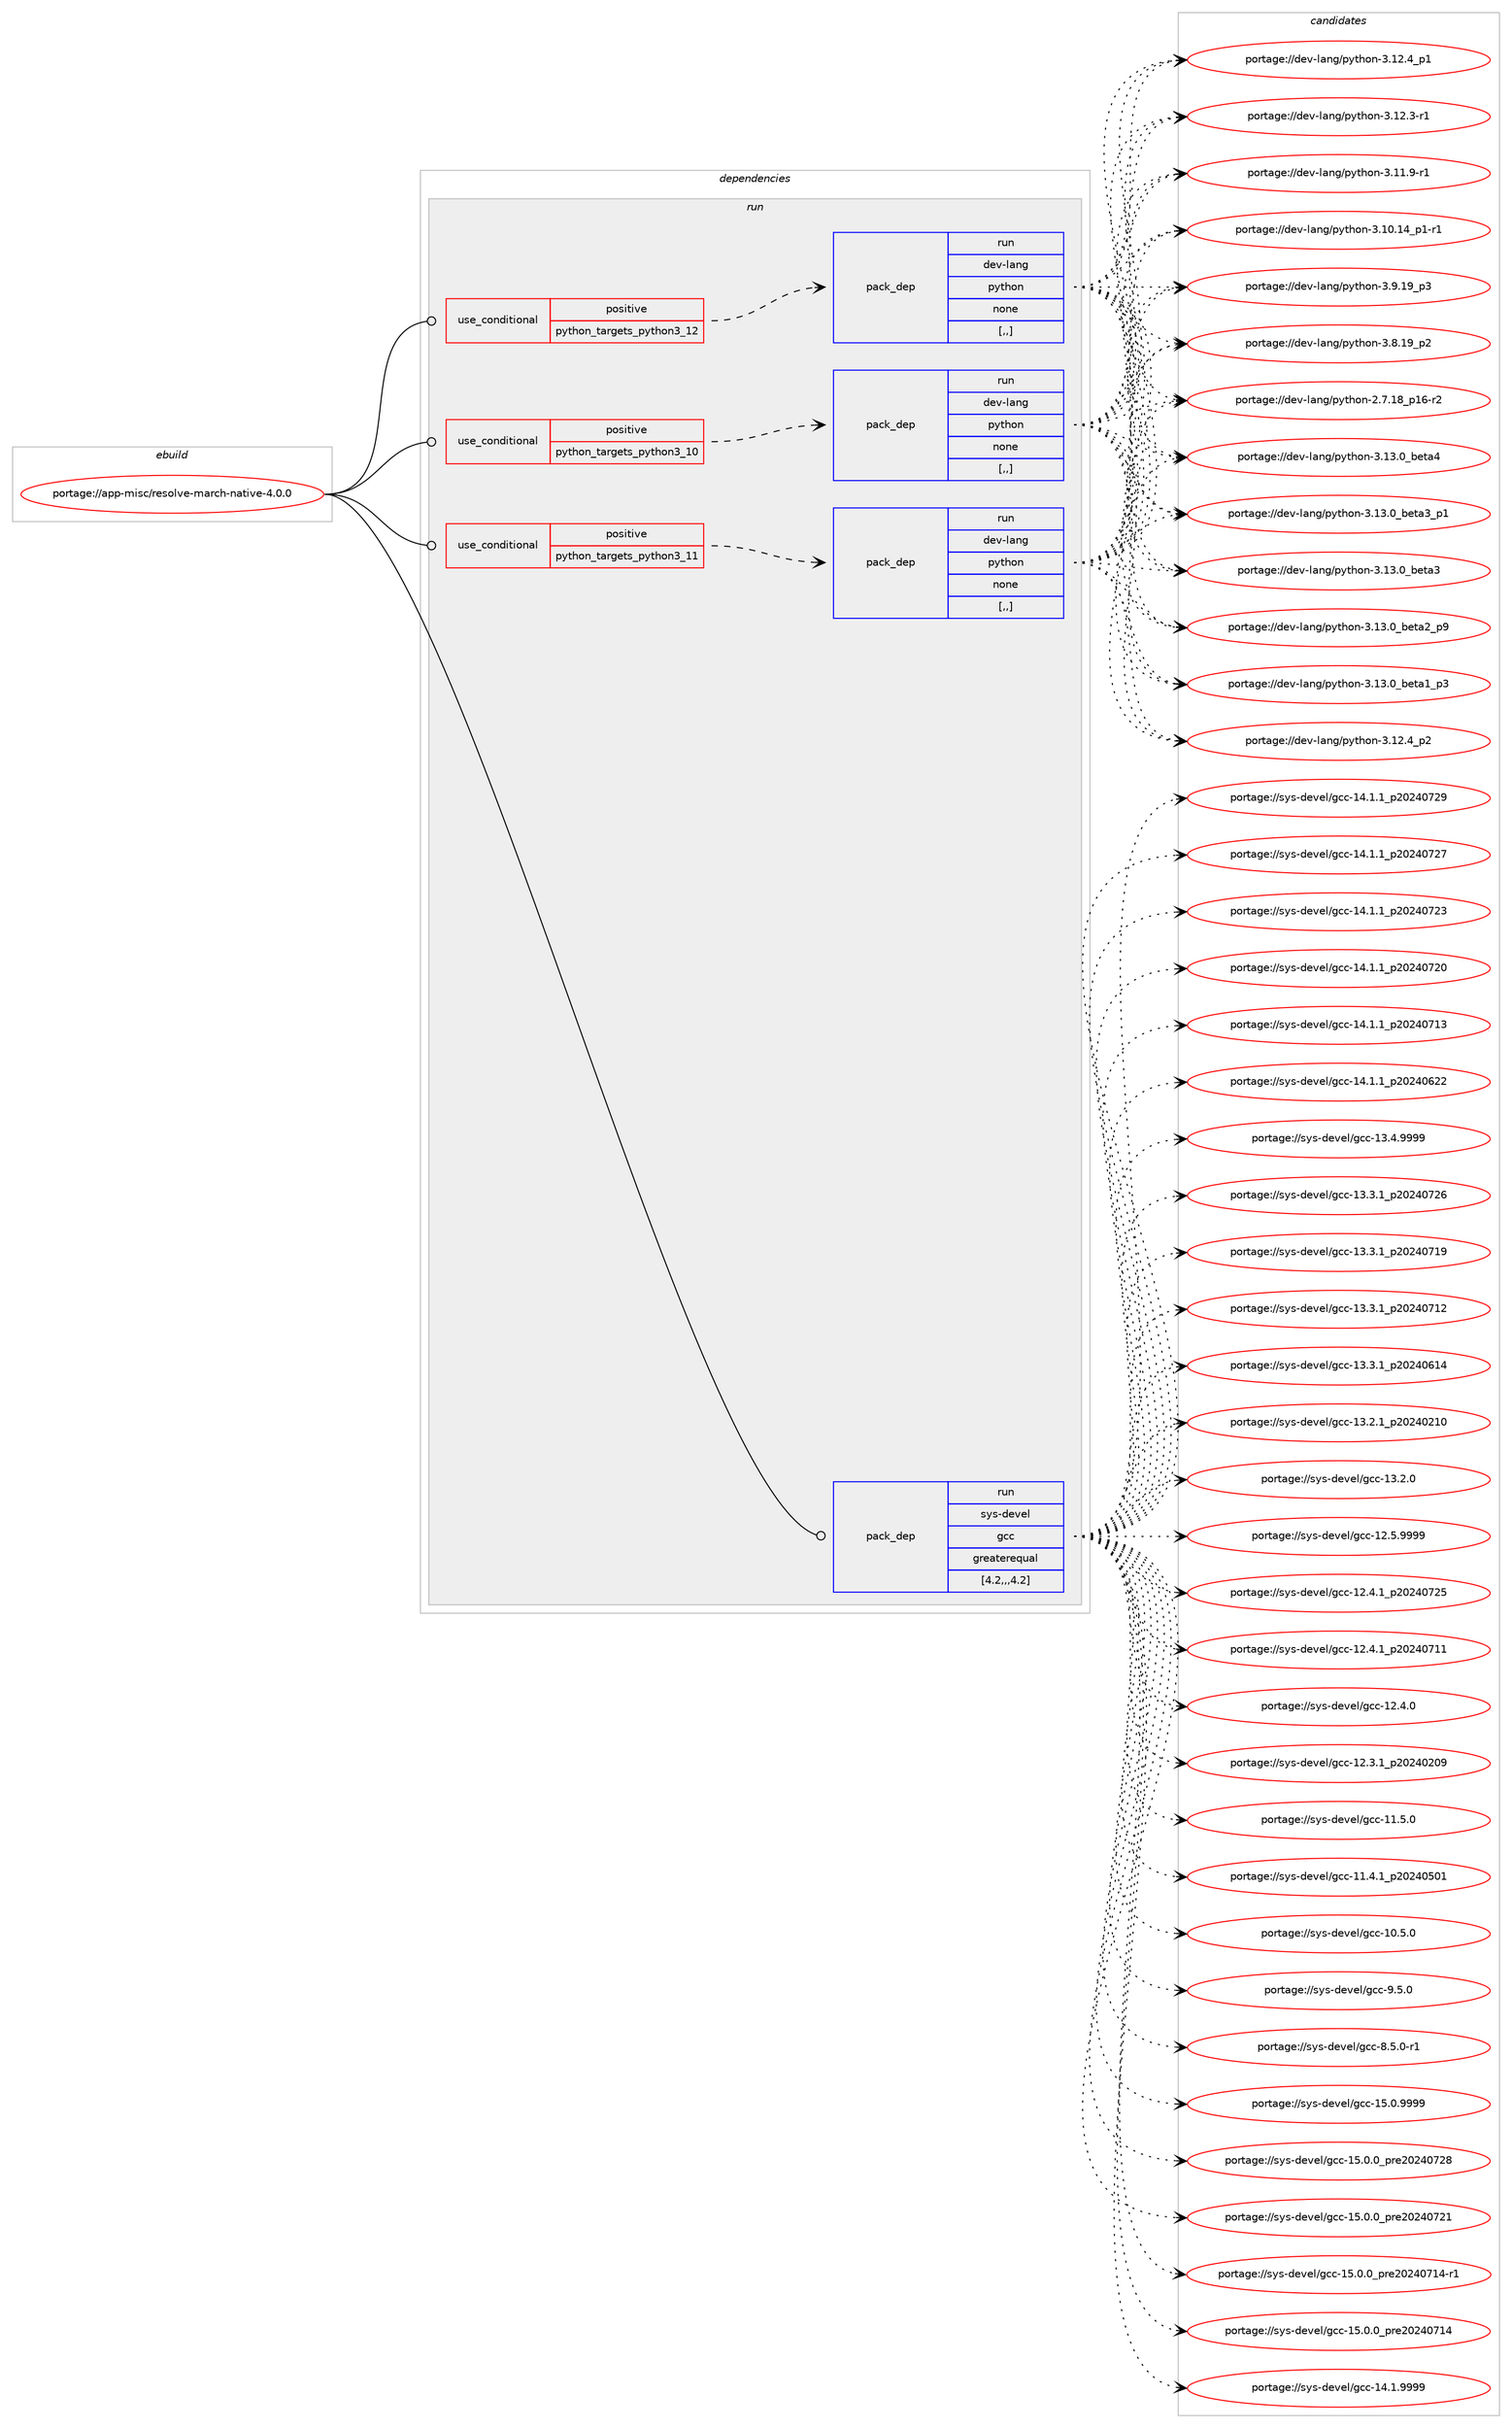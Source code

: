 digraph prolog {

# *************
# Graph options
# *************

newrank=true;
concentrate=true;
compound=true;
graph [rankdir=LR,fontname=Helvetica,fontsize=10,ranksep=1.5];#, ranksep=2.5, nodesep=0.2];
edge  [arrowhead=vee];
node  [fontname=Helvetica,fontsize=10];

# **********
# The ebuild
# **********

subgraph cluster_leftcol {
color=gray;
label=<<i>ebuild</i>>;
id [label="portage://app-misc/resolve-march-native-4.0.0", color=red, width=4, href="../app-misc/resolve-march-native-4.0.0.svg"];
}

# ****************
# The dependencies
# ****************

subgraph cluster_midcol {
color=gray;
label=<<i>dependencies</i>>;
subgraph cluster_compile {
fillcolor="#eeeeee";
style=filled;
label=<<i>compile</i>>;
}
subgraph cluster_compileandrun {
fillcolor="#eeeeee";
style=filled;
label=<<i>compile and run</i>>;
}
subgraph cluster_run {
fillcolor="#eeeeee";
style=filled;
label=<<i>run</i>>;
subgraph cond12679 {
dependency43878 [label=<<TABLE BORDER="0" CELLBORDER="1" CELLSPACING="0" CELLPADDING="4"><TR><TD ROWSPAN="3" CELLPADDING="10">use_conditional</TD></TR><TR><TD>positive</TD></TR><TR><TD>python_targets_python3_10</TD></TR></TABLE>>, shape=none, color=red];
subgraph pack30798 {
dependency43879 [label=<<TABLE BORDER="0" CELLBORDER="1" CELLSPACING="0" CELLPADDING="4" WIDTH="220"><TR><TD ROWSPAN="6" CELLPADDING="30">pack_dep</TD></TR><TR><TD WIDTH="110">run</TD></TR><TR><TD>dev-lang</TD></TR><TR><TD>python</TD></TR><TR><TD>none</TD></TR><TR><TD>[,,]</TD></TR></TABLE>>, shape=none, color=blue];
}
dependency43878:e -> dependency43879:w [weight=20,style="dashed",arrowhead="vee"];
}
id:e -> dependency43878:w [weight=20,style="solid",arrowhead="odot"];
subgraph cond12680 {
dependency43880 [label=<<TABLE BORDER="0" CELLBORDER="1" CELLSPACING="0" CELLPADDING="4"><TR><TD ROWSPAN="3" CELLPADDING="10">use_conditional</TD></TR><TR><TD>positive</TD></TR><TR><TD>python_targets_python3_11</TD></TR></TABLE>>, shape=none, color=red];
subgraph pack30799 {
dependency43881 [label=<<TABLE BORDER="0" CELLBORDER="1" CELLSPACING="0" CELLPADDING="4" WIDTH="220"><TR><TD ROWSPAN="6" CELLPADDING="30">pack_dep</TD></TR><TR><TD WIDTH="110">run</TD></TR><TR><TD>dev-lang</TD></TR><TR><TD>python</TD></TR><TR><TD>none</TD></TR><TR><TD>[,,]</TD></TR></TABLE>>, shape=none, color=blue];
}
dependency43880:e -> dependency43881:w [weight=20,style="dashed",arrowhead="vee"];
}
id:e -> dependency43880:w [weight=20,style="solid",arrowhead="odot"];
subgraph cond12681 {
dependency43882 [label=<<TABLE BORDER="0" CELLBORDER="1" CELLSPACING="0" CELLPADDING="4"><TR><TD ROWSPAN="3" CELLPADDING="10">use_conditional</TD></TR><TR><TD>positive</TD></TR><TR><TD>python_targets_python3_12</TD></TR></TABLE>>, shape=none, color=red];
subgraph pack30800 {
dependency43883 [label=<<TABLE BORDER="0" CELLBORDER="1" CELLSPACING="0" CELLPADDING="4" WIDTH="220"><TR><TD ROWSPAN="6" CELLPADDING="30">pack_dep</TD></TR><TR><TD WIDTH="110">run</TD></TR><TR><TD>dev-lang</TD></TR><TR><TD>python</TD></TR><TR><TD>none</TD></TR><TR><TD>[,,]</TD></TR></TABLE>>, shape=none, color=blue];
}
dependency43882:e -> dependency43883:w [weight=20,style="dashed",arrowhead="vee"];
}
id:e -> dependency43882:w [weight=20,style="solid",arrowhead="odot"];
subgraph pack30801 {
dependency43884 [label=<<TABLE BORDER="0" CELLBORDER="1" CELLSPACING="0" CELLPADDING="4" WIDTH="220"><TR><TD ROWSPAN="6" CELLPADDING="30">pack_dep</TD></TR><TR><TD WIDTH="110">run</TD></TR><TR><TD>sys-devel</TD></TR><TR><TD>gcc</TD></TR><TR><TD>greaterequal</TD></TR><TR><TD>[4.2,,,4.2]</TD></TR></TABLE>>, shape=none, color=blue];
}
id:e -> dependency43884:w [weight=20,style="solid",arrowhead="odot"];
}
}

# **************
# The candidates
# **************

subgraph cluster_choices {
rank=same;
color=gray;
label=<<i>candidates</i>>;

subgraph choice30798 {
color=black;
nodesep=1;
choice1001011184510897110103471121211161041111104551464951464895981011169752 [label="portage://dev-lang/python-3.13.0_beta4", color=red, width=4,href="../dev-lang/python-3.13.0_beta4.svg"];
choice10010111845108971101034711212111610411111045514649514648959810111697519511249 [label="portage://dev-lang/python-3.13.0_beta3_p1", color=red, width=4,href="../dev-lang/python-3.13.0_beta3_p1.svg"];
choice1001011184510897110103471121211161041111104551464951464895981011169751 [label="portage://dev-lang/python-3.13.0_beta3", color=red, width=4,href="../dev-lang/python-3.13.0_beta3.svg"];
choice10010111845108971101034711212111610411111045514649514648959810111697509511257 [label="portage://dev-lang/python-3.13.0_beta2_p9", color=red, width=4,href="../dev-lang/python-3.13.0_beta2_p9.svg"];
choice10010111845108971101034711212111610411111045514649514648959810111697499511251 [label="portage://dev-lang/python-3.13.0_beta1_p3", color=red, width=4,href="../dev-lang/python-3.13.0_beta1_p3.svg"];
choice100101118451089711010347112121116104111110455146495046529511250 [label="portage://dev-lang/python-3.12.4_p2", color=red, width=4,href="../dev-lang/python-3.12.4_p2.svg"];
choice100101118451089711010347112121116104111110455146495046529511249 [label="portage://dev-lang/python-3.12.4_p1", color=red, width=4,href="../dev-lang/python-3.12.4_p1.svg"];
choice100101118451089711010347112121116104111110455146495046514511449 [label="portage://dev-lang/python-3.12.3-r1", color=red, width=4,href="../dev-lang/python-3.12.3-r1.svg"];
choice100101118451089711010347112121116104111110455146494946574511449 [label="portage://dev-lang/python-3.11.9-r1", color=red, width=4,href="../dev-lang/python-3.11.9-r1.svg"];
choice100101118451089711010347112121116104111110455146494846495295112494511449 [label="portage://dev-lang/python-3.10.14_p1-r1", color=red, width=4,href="../dev-lang/python-3.10.14_p1-r1.svg"];
choice100101118451089711010347112121116104111110455146574649579511251 [label="portage://dev-lang/python-3.9.19_p3", color=red, width=4,href="../dev-lang/python-3.9.19_p3.svg"];
choice100101118451089711010347112121116104111110455146564649579511250 [label="portage://dev-lang/python-3.8.19_p2", color=red, width=4,href="../dev-lang/python-3.8.19_p2.svg"];
choice100101118451089711010347112121116104111110455046554649569511249544511450 [label="portage://dev-lang/python-2.7.18_p16-r2", color=red, width=4,href="../dev-lang/python-2.7.18_p16-r2.svg"];
dependency43879:e -> choice1001011184510897110103471121211161041111104551464951464895981011169752:w [style=dotted,weight="100"];
dependency43879:e -> choice10010111845108971101034711212111610411111045514649514648959810111697519511249:w [style=dotted,weight="100"];
dependency43879:e -> choice1001011184510897110103471121211161041111104551464951464895981011169751:w [style=dotted,weight="100"];
dependency43879:e -> choice10010111845108971101034711212111610411111045514649514648959810111697509511257:w [style=dotted,weight="100"];
dependency43879:e -> choice10010111845108971101034711212111610411111045514649514648959810111697499511251:w [style=dotted,weight="100"];
dependency43879:e -> choice100101118451089711010347112121116104111110455146495046529511250:w [style=dotted,weight="100"];
dependency43879:e -> choice100101118451089711010347112121116104111110455146495046529511249:w [style=dotted,weight="100"];
dependency43879:e -> choice100101118451089711010347112121116104111110455146495046514511449:w [style=dotted,weight="100"];
dependency43879:e -> choice100101118451089711010347112121116104111110455146494946574511449:w [style=dotted,weight="100"];
dependency43879:e -> choice100101118451089711010347112121116104111110455146494846495295112494511449:w [style=dotted,weight="100"];
dependency43879:e -> choice100101118451089711010347112121116104111110455146574649579511251:w [style=dotted,weight="100"];
dependency43879:e -> choice100101118451089711010347112121116104111110455146564649579511250:w [style=dotted,weight="100"];
dependency43879:e -> choice100101118451089711010347112121116104111110455046554649569511249544511450:w [style=dotted,weight="100"];
}
subgraph choice30799 {
color=black;
nodesep=1;
choice1001011184510897110103471121211161041111104551464951464895981011169752 [label="portage://dev-lang/python-3.13.0_beta4", color=red, width=4,href="../dev-lang/python-3.13.0_beta4.svg"];
choice10010111845108971101034711212111610411111045514649514648959810111697519511249 [label="portage://dev-lang/python-3.13.0_beta3_p1", color=red, width=4,href="../dev-lang/python-3.13.0_beta3_p1.svg"];
choice1001011184510897110103471121211161041111104551464951464895981011169751 [label="portage://dev-lang/python-3.13.0_beta3", color=red, width=4,href="../dev-lang/python-3.13.0_beta3.svg"];
choice10010111845108971101034711212111610411111045514649514648959810111697509511257 [label="portage://dev-lang/python-3.13.0_beta2_p9", color=red, width=4,href="../dev-lang/python-3.13.0_beta2_p9.svg"];
choice10010111845108971101034711212111610411111045514649514648959810111697499511251 [label="portage://dev-lang/python-3.13.0_beta1_p3", color=red, width=4,href="../dev-lang/python-3.13.0_beta1_p3.svg"];
choice100101118451089711010347112121116104111110455146495046529511250 [label="portage://dev-lang/python-3.12.4_p2", color=red, width=4,href="../dev-lang/python-3.12.4_p2.svg"];
choice100101118451089711010347112121116104111110455146495046529511249 [label="portage://dev-lang/python-3.12.4_p1", color=red, width=4,href="../dev-lang/python-3.12.4_p1.svg"];
choice100101118451089711010347112121116104111110455146495046514511449 [label="portage://dev-lang/python-3.12.3-r1", color=red, width=4,href="../dev-lang/python-3.12.3-r1.svg"];
choice100101118451089711010347112121116104111110455146494946574511449 [label="portage://dev-lang/python-3.11.9-r1", color=red, width=4,href="../dev-lang/python-3.11.9-r1.svg"];
choice100101118451089711010347112121116104111110455146494846495295112494511449 [label="portage://dev-lang/python-3.10.14_p1-r1", color=red, width=4,href="../dev-lang/python-3.10.14_p1-r1.svg"];
choice100101118451089711010347112121116104111110455146574649579511251 [label="portage://dev-lang/python-3.9.19_p3", color=red, width=4,href="../dev-lang/python-3.9.19_p3.svg"];
choice100101118451089711010347112121116104111110455146564649579511250 [label="portage://dev-lang/python-3.8.19_p2", color=red, width=4,href="../dev-lang/python-3.8.19_p2.svg"];
choice100101118451089711010347112121116104111110455046554649569511249544511450 [label="portage://dev-lang/python-2.7.18_p16-r2", color=red, width=4,href="../dev-lang/python-2.7.18_p16-r2.svg"];
dependency43881:e -> choice1001011184510897110103471121211161041111104551464951464895981011169752:w [style=dotted,weight="100"];
dependency43881:e -> choice10010111845108971101034711212111610411111045514649514648959810111697519511249:w [style=dotted,weight="100"];
dependency43881:e -> choice1001011184510897110103471121211161041111104551464951464895981011169751:w [style=dotted,weight="100"];
dependency43881:e -> choice10010111845108971101034711212111610411111045514649514648959810111697509511257:w [style=dotted,weight="100"];
dependency43881:e -> choice10010111845108971101034711212111610411111045514649514648959810111697499511251:w [style=dotted,weight="100"];
dependency43881:e -> choice100101118451089711010347112121116104111110455146495046529511250:w [style=dotted,weight="100"];
dependency43881:e -> choice100101118451089711010347112121116104111110455146495046529511249:w [style=dotted,weight="100"];
dependency43881:e -> choice100101118451089711010347112121116104111110455146495046514511449:w [style=dotted,weight="100"];
dependency43881:e -> choice100101118451089711010347112121116104111110455146494946574511449:w [style=dotted,weight="100"];
dependency43881:e -> choice100101118451089711010347112121116104111110455146494846495295112494511449:w [style=dotted,weight="100"];
dependency43881:e -> choice100101118451089711010347112121116104111110455146574649579511251:w [style=dotted,weight="100"];
dependency43881:e -> choice100101118451089711010347112121116104111110455146564649579511250:w [style=dotted,weight="100"];
dependency43881:e -> choice100101118451089711010347112121116104111110455046554649569511249544511450:w [style=dotted,weight="100"];
}
subgraph choice30800 {
color=black;
nodesep=1;
choice1001011184510897110103471121211161041111104551464951464895981011169752 [label="portage://dev-lang/python-3.13.0_beta4", color=red, width=4,href="../dev-lang/python-3.13.0_beta4.svg"];
choice10010111845108971101034711212111610411111045514649514648959810111697519511249 [label="portage://dev-lang/python-3.13.0_beta3_p1", color=red, width=4,href="../dev-lang/python-3.13.0_beta3_p1.svg"];
choice1001011184510897110103471121211161041111104551464951464895981011169751 [label="portage://dev-lang/python-3.13.0_beta3", color=red, width=4,href="../dev-lang/python-3.13.0_beta3.svg"];
choice10010111845108971101034711212111610411111045514649514648959810111697509511257 [label="portage://dev-lang/python-3.13.0_beta2_p9", color=red, width=4,href="../dev-lang/python-3.13.0_beta2_p9.svg"];
choice10010111845108971101034711212111610411111045514649514648959810111697499511251 [label="portage://dev-lang/python-3.13.0_beta1_p3", color=red, width=4,href="../dev-lang/python-3.13.0_beta1_p3.svg"];
choice100101118451089711010347112121116104111110455146495046529511250 [label="portage://dev-lang/python-3.12.4_p2", color=red, width=4,href="../dev-lang/python-3.12.4_p2.svg"];
choice100101118451089711010347112121116104111110455146495046529511249 [label="portage://dev-lang/python-3.12.4_p1", color=red, width=4,href="../dev-lang/python-3.12.4_p1.svg"];
choice100101118451089711010347112121116104111110455146495046514511449 [label="portage://dev-lang/python-3.12.3-r1", color=red, width=4,href="../dev-lang/python-3.12.3-r1.svg"];
choice100101118451089711010347112121116104111110455146494946574511449 [label="portage://dev-lang/python-3.11.9-r1", color=red, width=4,href="../dev-lang/python-3.11.9-r1.svg"];
choice100101118451089711010347112121116104111110455146494846495295112494511449 [label="portage://dev-lang/python-3.10.14_p1-r1", color=red, width=4,href="../dev-lang/python-3.10.14_p1-r1.svg"];
choice100101118451089711010347112121116104111110455146574649579511251 [label="portage://dev-lang/python-3.9.19_p3", color=red, width=4,href="../dev-lang/python-3.9.19_p3.svg"];
choice100101118451089711010347112121116104111110455146564649579511250 [label="portage://dev-lang/python-3.8.19_p2", color=red, width=4,href="../dev-lang/python-3.8.19_p2.svg"];
choice100101118451089711010347112121116104111110455046554649569511249544511450 [label="portage://dev-lang/python-2.7.18_p16-r2", color=red, width=4,href="../dev-lang/python-2.7.18_p16-r2.svg"];
dependency43883:e -> choice1001011184510897110103471121211161041111104551464951464895981011169752:w [style=dotted,weight="100"];
dependency43883:e -> choice10010111845108971101034711212111610411111045514649514648959810111697519511249:w [style=dotted,weight="100"];
dependency43883:e -> choice1001011184510897110103471121211161041111104551464951464895981011169751:w [style=dotted,weight="100"];
dependency43883:e -> choice10010111845108971101034711212111610411111045514649514648959810111697509511257:w [style=dotted,weight="100"];
dependency43883:e -> choice10010111845108971101034711212111610411111045514649514648959810111697499511251:w [style=dotted,weight="100"];
dependency43883:e -> choice100101118451089711010347112121116104111110455146495046529511250:w [style=dotted,weight="100"];
dependency43883:e -> choice100101118451089711010347112121116104111110455146495046529511249:w [style=dotted,weight="100"];
dependency43883:e -> choice100101118451089711010347112121116104111110455146495046514511449:w [style=dotted,weight="100"];
dependency43883:e -> choice100101118451089711010347112121116104111110455146494946574511449:w [style=dotted,weight="100"];
dependency43883:e -> choice100101118451089711010347112121116104111110455146494846495295112494511449:w [style=dotted,weight="100"];
dependency43883:e -> choice100101118451089711010347112121116104111110455146574649579511251:w [style=dotted,weight="100"];
dependency43883:e -> choice100101118451089711010347112121116104111110455146564649579511250:w [style=dotted,weight="100"];
dependency43883:e -> choice100101118451089711010347112121116104111110455046554649569511249544511450:w [style=dotted,weight="100"];
}
subgraph choice30801 {
color=black;
nodesep=1;
choice1151211154510010111810110847103999945495346484657575757 [label="portage://sys-devel/gcc-15.0.9999", color=red, width=4,href="../sys-devel/gcc-15.0.9999.svg"];
choice1151211154510010111810110847103999945495346484648951121141015048505248555056 [label="portage://sys-devel/gcc-15.0.0_pre20240728", color=red, width=4,href="../sys-devel/gcc-15.0.0_pre20240728.svg"];
choice1151211154510010111810110847103999945495346484648951121141015048505248555049 [label="portage://sys-devel/gcc-15.0.0_pre20240721", color=red, width=4,href="../sys-devel/gcc-15.0.0_pre20240721.svg"];
choice11512111545100101118101108471039999454953464846489511211410150485052485549524511449 [label="portage://sys-devel/gcc-15.0.0_pre20240714-r1", color=red, width=4,href="../sys-devel/gcc-15.0.0_pre20240714-r1.svg"];
choice1151211154510010111810110847103999945495346484648951121141015048505248554952 [label="portage://sys-devel/gcc-15.0.0_pre20240714", color=red, width=4,href="../sys-devel/gcc-15.0.0_pre20240714.svg"];
choice1151211154510010111810110847103999945495246494657575757 [label="portage://sys-devel/gcc-14.1.9999", color=red, width=4,href="../sys-devel/gcc-14.1.9999.svg"];
choice1151211154510010111810110847103999945495246494649951125048505248555057 [label="portage://sys-devel/gcc-14.1.1_p20240729", color=red, width=4,href="../sys-devel/gcc-14.1.1_p20240729.svg"];
choice1151211154510010111810110847103999945495246494649951125048505248555055 [label="portage://sys-devel/gcc-14.1.1_p20240727", color=red, width=4,href="../sys-devel/gcc-14.1.1_p20240727.svg"];
choice1151211154510010111810110847103999945495246494649951125048505248555051 [label="portage://sys-devel/gcc-14.1.1_p20240723", color=red, width=4,href="../sys-devel/gcc-14.1.1_p20240723.svg"];
choice1151211154510010111810110847103999945495246494649951125048505248555048 [label="portage://sys-devel/gcc-14.1.1_p20240720", color=red, width=4,href="../sys-devel/gcc-14.1.1_p20240720.svg"];
choice1151211154510010111810110847103999945495246494649951125048505248554951 [label="portage://sys-devel/gcc-14.1.1_p20240713", color=red, width=4,href="../sys-devel/gcc-14.1.1_p20240713.svg"];
choice1151211154510010111810110847103999945495246494649951125048505248545050 [label="portage://sys-devel/gcc-14.1.1_p20240622", color=red, width=4,href="../sys-devel/gcc-14.1.1_p20240622.svg"];
choice1151211154510010111810110847103999945495146524657575757 [label="portage://sys-devel/gcc-13.4.9999", color=red, width=4,href="../sys-devel/gcc-13.4.9999.svg"];
choice1151211154510010111810110847103999945495146514649951125048505248555054 [label="portage://sys-devel/gcc-13.3.1_p20240726", color=red, width=4,href="../sys-devel/gcc-13.3.1_p20240726.svg"];
choice1151211154510010111810110847103999945495146514649951125048505248554957 [label="portage://sys-devel/gcc-13.3.1_p20240719", color=red, width=4,href="../sys-devel/gcc-13.3.1_p20240719.svg"];
choice1151211154510010111810110847103999945495146514649951125048505248554950 [label="portage://sys-devel/gcc-13.3.1_p20240712", color=red, width=4,href="../sys-devel/gcc-13.3.1_p20240712.svg"];
choice1151211154510010111810110847103999945495146514649951125048505248544952 [label="portage://sys-devel/gcc-13.3.1_p20240614", color=red, width=4,href="../sys-devel/gcc-13.3.1_p20240614.svg"];
choice1151211154510010111810110847103999945495146504649951125048505248504948 [label="portage://sys-devel/gcc-13.2.1_p20240210", color=red, width=4,href="../sys-devel/gcc-13.2.1_p20240210.svg"];
choice1151211154510010111810110847103999945495146504648 [label="portage://sys-devel/gcc-13.2.0", color=red, width=4,href="../sys-devel/gcc-13.2.0.svg"];
choice1151211154510010111810110847103999945495046534657575757 [label="portage://sys-devel/gcc-12.5.9999", color=red, width=4,href="../sys-devel/gcc-12.5.9999.svg"];
choice1151211154510010111810110847103999945495046524649951125048505248555053 [label="portage://sys-devel/gcc-12.4.1_p20240725", color=red, width=4,href="../sys-devel/gcc-12.4.1_p20240725.svg"];
choice1151211154510010111810110847103999945495046524649951125048505248554949 [label="portage://sys-devel/gcc-12.4.1_p20240711", color=red, width=4,href="../sys-devel/gcc-12.4.1_p20240711.svg"];
choice1151211154510010111810110847103999945495046524648 [label="portage://sys-devel/gcc-12.4.0", color=red, width=4,href="../sys-devel/gcc-12.4.0.svg"];
choice1151211154510010111810110847103999945495046514649951125048505248504857 [label="portage://sys-devel/gcc-12.3.1_p20240209", color=red, width=4,href="../sys-devel/gcc-12.3.1_p20240209.svg"];
choice1151211154510010111810110847103999945494946534648 [label="portage://sys-devel/gcc-11.5.0", color=red, width=4,href="../sys-devel/gcc-11.5.0.svg"];
choice1151211154510010111810110847103999945494946524649951125048505248534849 [label="portage://sys-devel/gcc-11.4.1_p20240501", color=red, width=4,href="../sys-devel/gcc-11.4.1_p20240501.svg"];
choice1151211154510010111810110847103999945494846534648 [label="portage://sys-devel/gcc-10.5.0", color=red, width=4,href="../sys-devel/gcc-10.5.0.svg"];
choice11512111545100101118101108471039999455746534648 [label="portage://sys-devel/gcc-9.5.0", color=red, width=4,href="../sys-devel/gcc-9.5.0.svg"];
choice115121115451001011181011084710399994556465346484511449 [label="portage://sys-devel/gcc-8.5.0-r1", color=red, width=4,href="../sys-devel/gcc-8.5.0-r1.svg"];
dependency43884:e -> choice1151211154510010111810110847103999945495346484657575757:w [style=dotted,weight="100"];
dependency43884:e -> choice1151211154510010111810110847103999945495346484648951121141015048505248555056:w [style=dotted,weight="100"];
dependency43884:e -> choice1151211154510010111810110847103999945495346484648951121141015048505248555049:w [style=dotted,weight="100"];
dependency43884:e -> choice11512111545100101118101108471039999454953464846489511211410150485052485549524511449:w [style=dotted,weight="100"];
dependency43884:e -> choice1151211154510010111810110847103999945495346484648951121141015048505248554952:w [style=dotted,weight="100"];
dependency43884:e -> choice1151211154510010111810110847103999945495246494657575757:w [style=dotted,weight="100"];
dependency43884:e -> choice1151211154510010111810110847103999945495246494649951125048505248555057:w [style=dotted,weight="100"];
dependency43884:e -> choice1151211154510010111810110847103999945495246494649951125048505248555055:w [style=dotted,weight="100"];
dependency43884:e -> choice1151211154510010111810110847103999945495246494649951125048505248555051:w [style=dotted,weight="100"];
dependency43884:e -> choice1151211154510010111810110847103999945495246494649951125048505248555048:w [style=dotted,weight="100"];
dependency43884:e -> choice1151211154510010111810110847103999945495246494649951125048505248554951:w [style=dotted,weight="100"];
dependency43884:e -> choice1151211154510010111810110847103999945495246494649951125048505248545050:w [style=dotted,weight="100"];
dependency43884:e -> choice1151211154510010111810110847103999945495146524657575757:w [style=dotted,weight="100"];
dependency43884:e -> choice1151211154510010111810110847103999945495146514649951125048505248555054:w [style=dotted,weight="100"];
dependency43884:e -> choice1151211154510010111810110847103999945495146514649951125048505248554957:w [style=dotted,weight="100"];
dependency43884:e -> choice1151211154510010111810110847103999945495146514649951125048505248554950:w [style=dotted,weight="100"];
dependency43884:e -> choice1151211154510010111810110847103999945495146514649951125048505248544952:w [style=dotted,weight="100"];
dependency43884:e -> choice1151211154510010111810110847103999945495146504649951125048505248504948:w [style=dotted,weight="100"];
dependency43884:e -> choice1151211154510010111810110847103999945495146504648:w [style=dotted,weight="100"];
dependency43884:e -> choice1151211154510010111810110847103999945495046534657575757:w [style=dotted,weight="100"];
dependency43884:e -> choice1151211154510010111810110847103999945495046524649951125048505248555053:w [style=dotted,weight="100"];
dependency43884:e -> choice1151211154510010111810110847103999945495046524649951125048505248554949:w [style=dotted,weight="100"];
dependency43884:e -> choice1151211154510010111810110847103999945495046524648:w [style=dotted,weight="100"];
dependency43884:e -> choice1151211154510010111810110847103999945495046514649951125048505248504857:w [style=dotted,weight="100"];
dependency43884:e -> choice1151211154510010111810110847103999945494946534648:w [style=dotted,weight="100"];
dependency43884:e -> choice1151211154510010111810110847103999945494946524649951125048505248534849:w [style=dotted,weight="100"];
dependency43884:e -> choice1151211154510010111810110847103999945494846534648:w [style=dotted,weight="100"];
dependency43884:e -> choice11512111545100101118101108471039999455746534648:w [style=dotted,weight="100"];
dependency43884:e -> choice115121115451001011181011084710399994556465346484511449:w [style=dotted,weight="100"];
}
}

}
